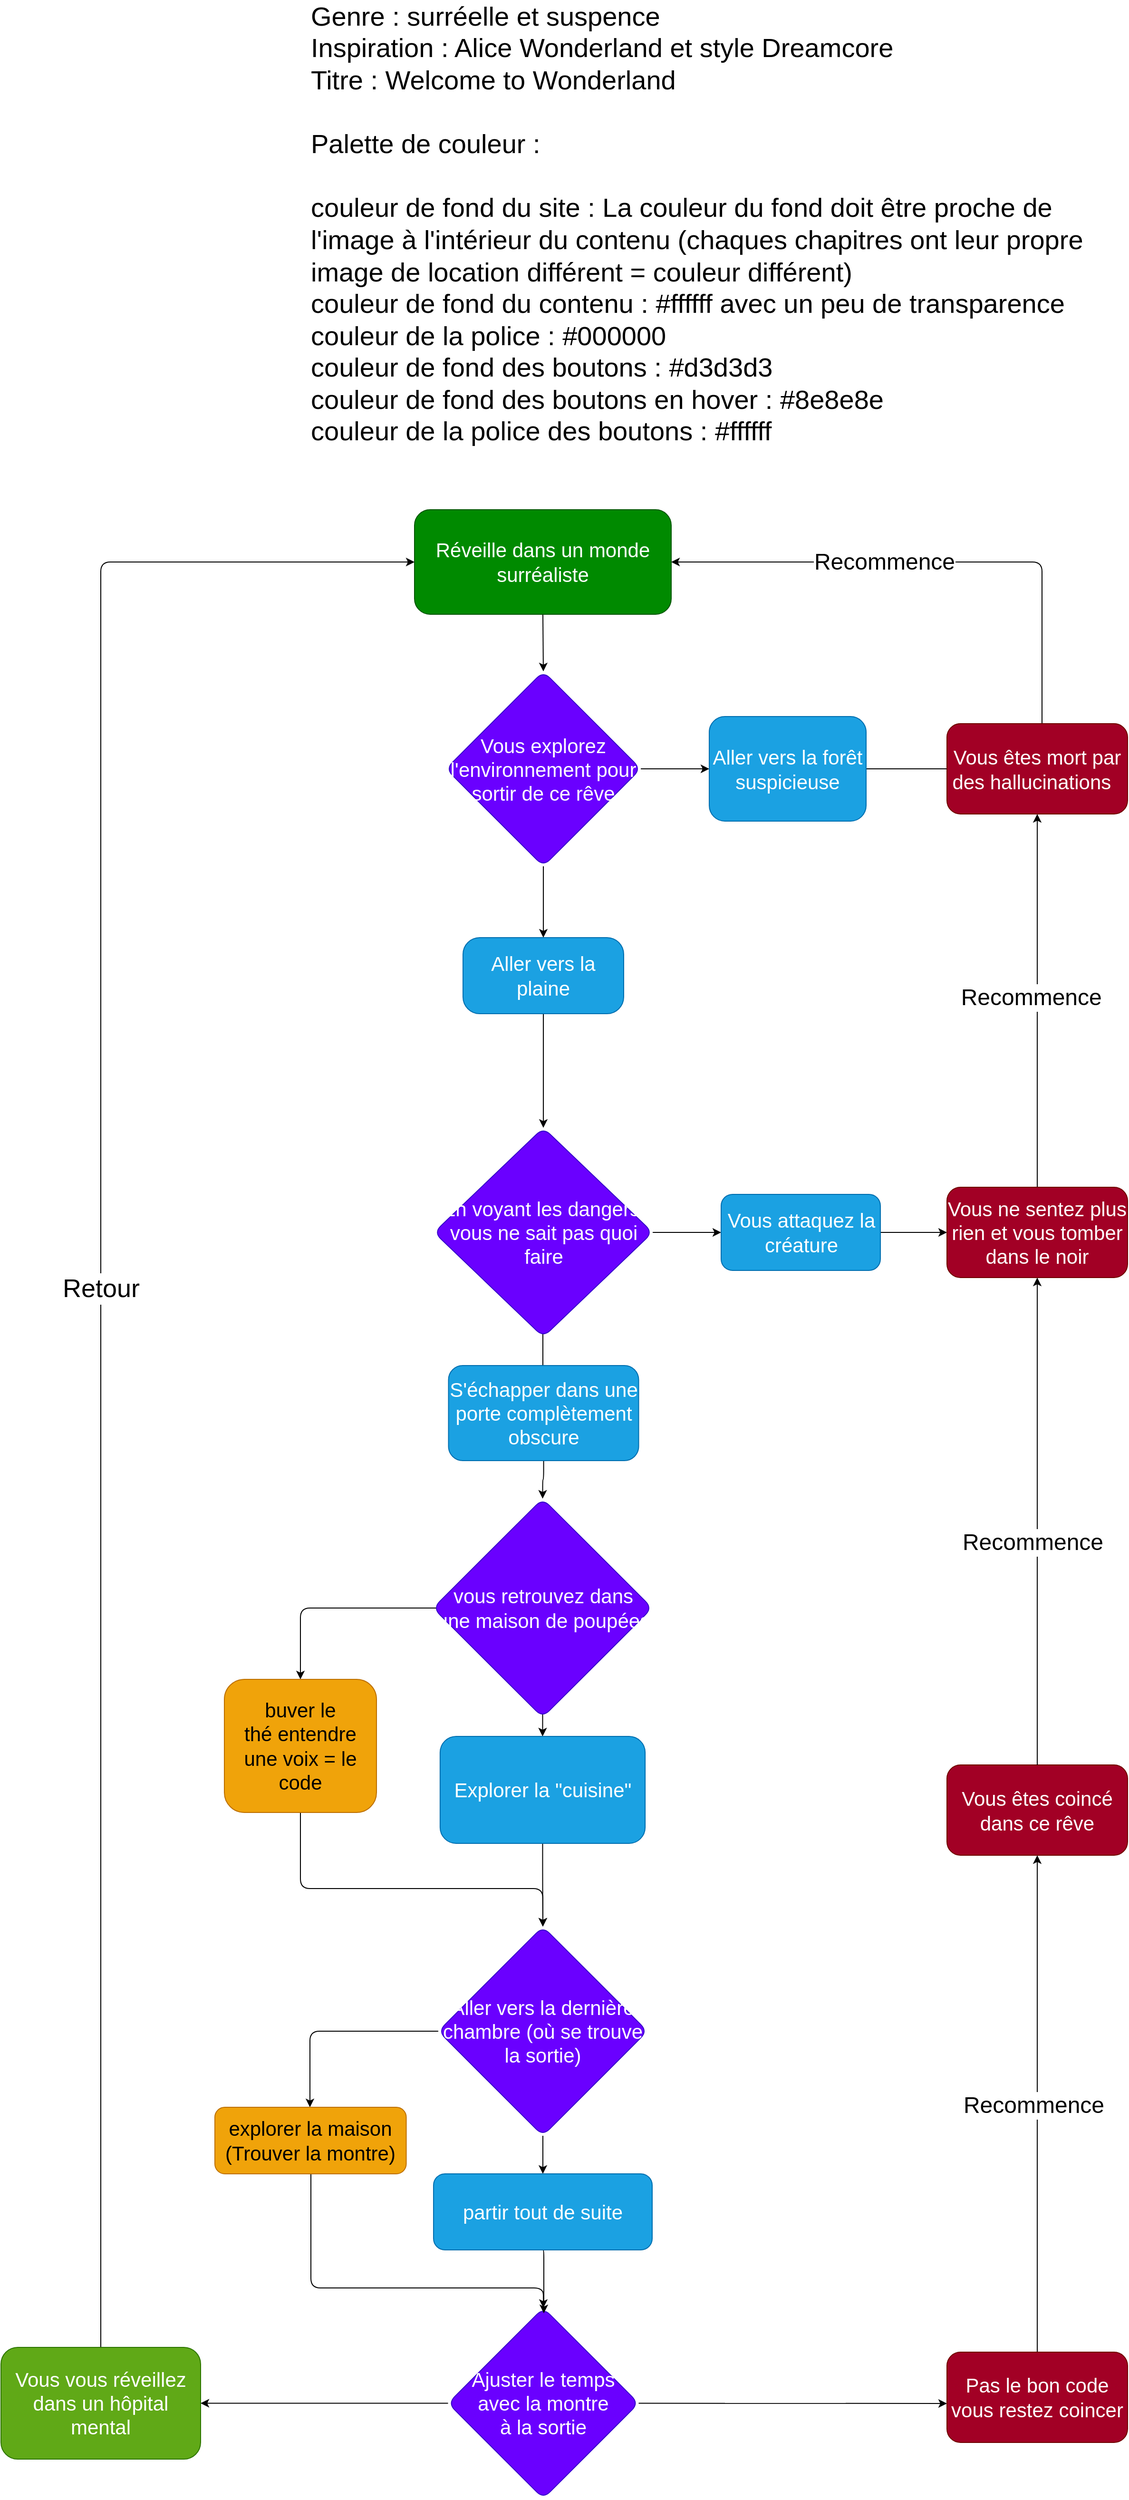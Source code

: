 <mxfile version="21.6.5" type="device">
  <diagram id="wTWqfM15VbifIKMEE-Pm" name="Page-1">
    <mxGraphModel dx="4136" dy="3520" grid="1" gridSize="10" guides="1" tooltips="1" connect="1" arrows="1" fold="1" page="1" pageScale="1" pageWidth="850" pageHeight="1100" math="0" shadow="0">
      <root>
        <mxCell id="0" />
        <mxCell id="1" parent="0" />
        <mxCell id="8" style="edgeStyle=none;html=1;exitX=0.5;exitY=1;exitDx=0;exitDy=0;entryX=0.5;entryY=0;entryDx=0;entryDy=0;" parent="1" source="2" target="3" edge="1">
          <mxGeometry relative="1" as="geometry" />
        </mxCell>
        <mxCell id="2" value="&lt;font style=&quot;font-size: 21px;&quot;&gt;Réveille dans un monde surréaliste&lt;/font&gt;" style="rounded=1;whiteSpace=wrap;html=1;fillColor=#008a00;fontColor=#ffffff;strokeColor=#005700;" parent="1" vertex="1">
          <mxGeometry x="655" y="-260" width="270" height="110" as="geometry" />
        </mxCell>
        <mxCell id="5" style="edgeStyle=orthogonalEdgeStyle;html=1;exitX=0.5;exitY=1;exitDx=0;exitDy=0;entryX=0.5;entryY=0;entryDx=0;entryDy=0;" parent="1" source="3" target="4" edge="1">
          <mxGeometry relative="1" as="geometry" />
        </mxCell>
        <mxCell id="7" style="edgeStyle=none;html=1;exitX=1;exitY=0.5;exitDx=0;exitDy=0;entryX=0;entryY=0.5;entryDx=0;entryDy=0;" parent="1" source="3" target="6" edge="1">
          <mxGeometry relative="1" as="geometry" />
        </mxCell>
        <mxCell id="3" value="&lt;span style=&quot;font-size: 21px;&quot;&gt;Vous explorez l&#39;environnement pour sortir de ce rêve&lt;br&gt;&lt;/span&gt;" style="rhombus;whiteSpace=wrap;html=1;fillColor=#6a00ff;fontColor=#ffffff;strokeColor=#3700CC;rounded=1;" parent="1" vertex="1">
          <mxGeometry x="688" y="-90" width="205" height="205" as="geometry" />
        </mxCell>
        <mxCell id="34" style="html=1;entryX=0.5;entryY=0;entryDx=0;entryDy=0;fontSize=21;exitX=0.5;exitY=1;exitDx=0;exitDy=0;edgeStyle=orthogonalEdgeStyle;" parent="1" source="4" target="25" edge="1">
          <mxGeometry relative="1" as="geometry" />
        </mxCell>
        <mxCell id="4" value="&lt;font style=&quot;font-size: 21px;&quot;&gt;Aller vers la plaine&lt;/font&gt;" style="rounded=1;whiteSpace=wrap;html=1;fillColor=#1ba1e2;fontColor=#ffffff;strokeColor=#006EAF;arcSize=22;" parent="1" vertex="1">
          <mxGeometry x="706" y="190" width="169" height="80" as="geometry" />
        </mxCell>
        <mxCell id="10" style="edgeStyle=none;html=1;exitX=1;exitY=0.5;exitDx=0;exitDy=0;entryX=0;entryY=0.5;entryDx=0;entryDy=0;" parent="1" source="6" edge="1">
          <mxGeometry relative="1" as="geometry">
            <mxPoint x="1225" y="12.5" as="targetPoint" />
          </mxGeometry>
        </mxCell>
        <mxCell id="6" value="&lt;font style=&quot;font-size: 21px;&quot;&gt;Aller vers la forêt suspicieuse&lt;br&gt;&lt;/font&gt;" style="rounded=1;whiteSpace=wrap;html=1;fillColor=#1ba1e2;fontColor=#ffffff;strokeColor=#006EAF;" parent="1" vertex="1">
          <mxGeometry x="965" y="-42.5" width="165" height="110" as="geometry" />
        </mxCell>
        <mxCell id="14" value="&lt;font style=&quot;font-size: 24px;&quot;&gt;Recommence&lt;/font&gt;" style="edgeStyle=elbowEdgeStyle;html=1;exitX=1;exitY=0.5;exitDx=0;exitDy=0;entryX=1;entryY=0.5;entryDx=0;entryDy=0;" parent="1" target="2" edge="1">
          <mxGeometry x="0.347" relative="1" as="geometry">
            <Array as="points">
              <mxPoint x="1315" y="-80" />
              <mxPoint x="1325" y="-100" />
              <mxPoint x="1140" y="40" />
            </Array>
            <mxPoint x="-1" as="offset" />
            <mxPoint x="1395" y="12.5" as="sourcePoint" />
          </mxGeometry>
        </mxCell>
        <mxCell id="13" value="&lt;font style=&quot;font-size: 27px;&quot;&gt;Retour&lt;/font&gt;" style="edgeStyle=elbowEdgeStyle;html=1;exitX=0.5;exitY=0;exitDx=0;exitDy=0;entryX=0;entryY=0.5;entryDx=0;entryDy=0;" parent="1" source="11" target="2" edge="1">
          <mxGeometry x="0.008" relative="1" as="geometry">
            <Array as="points">
              <mxPoint x="325" y="1520" />
              <mxPoint x="265" y="1560" />
              <mxPoint x="255" y="1560" />
              <mxPoint x="440" y="10" />
            </Array>
            <mxPoint y="-1" as="offset" />
          </mxGeometry>
        </mxCell>
        <mxCell id="11" value="&lt;font style=&quot;font-size: 21px;&quot;&gt;Vous vous réveillez dans un hôpital mental&lt;br&gt;&lt;/font&gt;" style="rounded=1;whiteSpace=wrap;html=1;fillColor=#60a917;fontColor=#ffffff;strokeColor=#2D7600;" parent="1" vertex="1">
          <mxGeometry x="220" y="1672.5" width="210" height="117.5" as="geometry" />
        </mxCell>
        <mxCell id="24" value="&lt;div style=&quot;text-align: left; font-size: 28px;&quot;&gt;&lt;span style=&quot;background-color: initial;&quot;&gt;&lt;font style=&quot;font-size: 28px;&quot;&gt;Genre : surréelle et suspence&lt;/font&gt;&lt;/span&gt;&lt;/div&gt;&lt;font style=&quot;font-size: 28px;&quot;&gt;&lt;div style=&quot;text-align: left;&quot;&gt;&lt;span style=&quot;background-color: initial;&quot;&gt;&lt;font style=&quot;font-size: 28px;&quot;&gt;Inspiration : Alice Wonderland et style Dreamcore&amp;nbsp;&lt;/font&gt;&lt;/span&gt;&lt;/div&gt;&lt;div style=&quot;text-align: left;&quot;&gt;&lt;span style=&quot;background-color: initial;&quot;&gt;&lt;font style=&quot;font-size: 28px;&quot;&gt;Titre : Welcome to Wonderland&lt;/font&gt;&lt;/span&gt;&lt;/div&gt;&lt;div style=&quot;text-align: left;&quot;&gt;&lt;font style=&quot;font-size: 28px;&quot;&gt;&lt;br&gt;&lt;/font&gt;&lt;/div&gt;&lt;div style=&quot;text-align: left;&quot;&gt;&lt;span style=&quot;background-color: initial;&quot;&gt;&lt;font style=&quot;font-size: 28px;&quot;&gt;Palette de couleur :&amp;nbsp;&amp;nbsp;&lt;/font&gt;&lt;/span&gt;&lt;/div&gt;&lt;div style=&quot;text-align: left;&quot;&gt;&lt;font style=&quot;font-size: 28px;&quot;&gt;&lt;br&gt;&lt;/font&gt;&lt;/div&gt;&lt;div style=&quot;text-align: left;&quot;&gt;&lt;font style=&quot;font-size: 28px;&quot;&gt;couleur de fond du site : La couleur du fond doit être proche de l&#39;image à l&#39;intérieur du contenu (chaques chapitres ont leur propre image de location différent =­ couleur différent)&lt;/font&gt;&lt;/div&gt;&lt;div style=&quot;text-align: left;&quot;&gt;&lt;span style=&quot;background-color: initial;&quot;&gt;couleur de fond du contenu : #ffffff avec un peu de transparence&lt;/span&gt;&lt;/div&gt;&lt;div style=&quot;text-align: left;&quot;&gt;&lt;font style=&quot;font-size: 28px;&quot;&gt;couleur de la police : #000000&lt;/font&gt;&lt;/div&gt;&lt;div style=&quot;text-align: left;&quot;&gt;&lt;font style=&quot;font-size: 28px;&quot;&gt;couleur de fond des boutons : #d3d3d3&lt;/font&gt;&lt;/div&gt;&lt;div style=&quot;text-align: left;&quot;&gt;&lt;font style=&quot;font-size: 28px;&quot;&gt;couleur de fond des boutons en hover : #8e8e8e&lt;/font&gt;&lt;/div&gt;&lt;div style=&quot;text-align: left;&quot;&gt;&lt;font style=&quot;font-size: 28px;&quot;&gt;couleur de la police des boutons : #ffffff&lt;/font&gt;&lt;/div&gt;&lt;div style=&quot;font-size: 26px; text-align: left;&quot;&gt;&lt;br&gt;&lt;/div&gt;&lt;/font&gt;" style="text;html=1;align=center;verticalAlign=middle;whiteSpace=wrap;rounded=0;fontSize=17;" parent="1" vertex="1">
          <mxGeometry x="545" y="-730" width="850" height="370" as="geometry" />
        </mxCell>
        <mxCell id="40" style="edgeStyle=elbowEdgeStyle;html=1;exitX=0;exitY=1;exitDx=0;exitDy=0;entryX=1;entryY=0.5;entryDx=0;entryDy=0;fontSize=21;" parent="1" source="25" target="39" edge="1">
          <mxGeometry relative="1" as="geometry">
            <Array as="points">
              <mxPoint x="790" y="620" />
            </Array>
          </mxGeometry>
        </mxCell>
        <mxCell id="42" style="edgeStyle=elbowEdgeStyle;html=1;fontSize=21;" parent="1" source="25" target="41" edge="1">
          <mxGeometry relative="1" as="geometry" />
        </mxCell>
        <mxCell id="25" value="&lt;font style=&quot;font-size: 21px;&quot;&gt;En voyant les dangers, vous ne sait pas quoi faire&lt;br&gt;&lt;/font&gt;" style="rhombus;whiteSpace=wrap;html=1;fillColor=#6a00ff;fontColor=#ffffff;strokeColor=#3700CC;rounded=1;" parent="1" vertex="1">
          <mxGeometry x="675.5" y="390" width="230" height="220" as="geometry" />
        </mxCell>
        <mxCell id="33" style="edgeStyle=none;html=1;fontSize=14;exitX=0;exitY=0.5;exitDx=0;exitDy=0;" parent="1" source="77" target="11" edge="1">
          <mxGeometry relative="1" as="geometry" />
        </mxCell>
        <mxCell id="78" style="edgeStyle=elbowEdgeStyle;elbow=vertical;html=1;exitX=0.5;exitY=1;exitDx=0;exitDy=0;entryX=0.5;entryY=0;entryDx=0;entryDy=0;fontSize=27;" parent="1" source="27" target="91" edge="1">
          <mxGeometry relative="1" as="geometry" />
        </mxCell>
        <mxCell id="99" style="edgeStyle=elbowEdgeStyle;html=1;entryX=0.5;entryY=0;entryDx=0;entryDy=0;fontSize=26;" parent="1" source="27" target="87" edge="1">
          <mxGeometry relative="1" as="geometry">
            <Array as="points">
              <mxPoint x="545" y="1340" />
            </Array>
          </mxGeometry>
        </mxCell>
        <mxCell id="27" value="&lt;span style=&quot;font-size: 21px;&quot;&gt;Aller vers la dernière chambre (où se trouve la sortie)&lt;/span&gt;" style="rhombus;whiteSpace=wrap;html=1;fillColor=#6a00ff;fontColor=#ffffff;strokeColor=#3700CC;rounded=1;" parent="1" vertex="1">
          <mxGeometry x="680" y="1230" width="220" height="220" as="geometry" />
        </mxCell>
        <mxCell id="59" style="edgeStyle=orthogonalEdgeStyle;html=1;exitX=0.5;exitY=0;exitDx=0;exitDy=0;" parent="1" source="61" target="57" edge="1">
          <mxGeometry relative="1" as="geometry">
            <mxPoint x="1315" y="470" as="sourcePoint" />
          </mxGeometry>
        </mxCell>
        <mxCell id="h3IthZ3UcecIBK0m8B5o-102" value="&lt;font style=&quot;font-size: 24px;&quot;&gt;Recommence&amp;nbsp;&amp;nbsp;&lt;/font&gt;" style="edgeLabel;html=1;align=center;verticalAlign=middle;resizable=0;points=[];" parent="59" vertex="1" connectable="0">
          <mxGeometry x="0.019" relative="1" as="geometry">
            <mxPoint as="offset" />
          </mxGeometry>
        </mxCell>
        <mxCell id="31" value="&lt;span style=&quot;font-size: 21px;&quot;&gt;Vous êtes coincé dans ce rêve&lt;br&gt;&lt;/span&gt;" style="rounded=1;whiteSpace=wrap;html=1;fillColor=#a20025;fontColor=#ffffff;strokeColor=#6F0000;" parent="1" vertex="1">
          <mxGeometry x="1215" y="1060" width="190" height="95" as="geometry" />
        </mxCell>
        <mxCell id="48" style="edgeStyle=elbowEdgeStyle;html=1;exitX=0.5;exitY=0;exitDx=0;exitDy=0;fontSize=21;entryX=0.5;entryY=1;entryDx=0;entryDy=0;" parent="1" source="31" target="61" edge="1">
          <mxGeometry relative="1" as="geometry">
            <mxPoint x="1315" y="690" as="sourcePoint" />
            <mxPoint x="1314.765" y="530" as="targetPoint" />
          </mxGeometry>
        </mxCell>
        <mxCell id="h3IthZ3UcecIBK0m8B5o-103" value="&lt;font style=&quot;font-size: 24px;&quot;&gt;Recommence&lt;/font&gt;" style="edgeLabel;html=1;align=center;verticalAlign=middle;resizable=0;points=[];" parent="48" vertex="1" connectable="0">
          <mxGeometry x="-0.087" y="-1" relative="1" as="geometry">
            <mxPoint x="-6" as="offset" />
          </mxGeometry>
        </mxCell>
        <mxCell id="64" style="edgeStyle=orthogonalEdgeStyle;html=1;entryX=0.5;entryY=0;entryDx=0;entryDy=0;" parent="1" source="39" target="26" edge="1">
          <mxGeometry relative="1" as="geometry" />
        </mxCell>
        <mxCell id="39" value="&lt;font style=&quot;font-size: 21px;&quot;&gt;S&#39;échapper dans une porte complètement obscure&lt;/font&gt;" style="rounded=1;whiteSpace=wrap;html=1;fillColor=#1ba1e2;fontColor=#ffffff;strokeColor=#006EAF;" parent="1" vertex="1">
          <mxGeometry x="690.75" y="640" width="200" height="100" as="geometry" />
        </mxCell>
        <mxCell id="46" style="edgeStyle=elbowEdgeStyle;html=1;exitX=1;exitY=0.5;exitDx=0;exitDy=0;fontSize=21;entryX=0;entryY=0.5;entryDx=0;entryDy=0;" parent="1" source="41" target="61" edge="1">
          <mxGeometry relative="1" as="geometry">
            <mxPoint x="1255" y="500" as="targetPoint" />
          </mxGeometry>
        </mxCell>
        <mxCell id="41" value="&lt;span style=&quot;font-size: 21px;&quot;&gt;Vous attaquez la créature&lt;/span&gt;" style="rounded=1;whiteSpace=wrap;html=1;fillColor=#1ba1e2;fontColor=#ffffff;strokeColor=#006EAF;" parent="1" vertex="1">
          <mxGeometry x="977.5" y="460" width="167.5" height="80" as="geometry" />
        </mxCell>
        <mxCell id="67" style="edgeStyle=orthogonalEdgeStyle;html=1;" parent="1" source="26" target="66" edge="1">
          <mxGeometry relative="1" as="geometry" />
        </mxCell>
        <mxCell id="71" style="edgeStyle=elbowEdgeStyle;elbow=vertical;html=1;exitX=0.5;exitY=1;exitDx=0;exitDy=0;entryX=0.5;entryY=0;entryDx=0;entryDy=0;" parent="1" source="26" target="65" edge="1">
          <mxGeometry relative="1" as="geometry">
            <Array as="points">
              <mxPoint x="655" y="895" />
            </Array>
          </mxGeometry>
        </mxCell>
        <mxCell id="26" value="&lt;font style=&quot;font-size: 21px;&quot;&gt;vous retrouvez dans une maison de poupées&lt;br&gt;&lt;/font&gt;" style="rhombus;whiteSpace=wrap;html=1;fillColor=#6a00ff;fontColor=#ffffff;strokeColor=#3700CC;rounded=1;" parent="1" vertex="1">
          <mxGeometry x="674.5" y="780" width="230.5" height="230" as="geometry" />
        </mxCell>
        <mxCell id="57" value="&lt;span style=&quot;font-size: 21px;&quot;&gt;Vous êtes mort par des hallucinations&amp;nbsp;&amp;nbsp;&lt;/span&gt;" style="rounded=1;whiteSpace=wrap;html=1;fillColor=#a20025;fontColor=#ffffff;strokeColor=#6F0000;" parent="1" vertex="1">
          <mxGeometry x="1215" y="-35" width="190" height="95" as="geometry" />
        </mxCell>
        <mxCell id="61" value="&lt;span style=&quot;font-size: 21px;&quot;&gt;Vous ne sentez plus rien et vous tomber dans le noir&lt;br&gt;&lt;/span&gt;" style="rounded=1;whiteSpace=wrap;html=1;fillColor=#a20025;fontColor=#ffffff;strokeColor=#6F0000;" parent="1" vertex="1">
          <mxGeometry x="1215" y="452.5" width="190" height="95" as="geometry" />
        </mxCell>
        <mxCell id="72" style="edgeStyle=elbowEdgeStyle;elbow=vertical;html=1;exitX=0.5;exitY=1;exitDx=0;exitDy=0;entryX=0.5;entryY=0;entryDx=0;entryDy=0;fontSize=27;" parent="1" source="65" target="27" edge="1">
          <mxGeometry relative="1" as="geometry">
            <Array as="points">
              <mxPoint x="655" y="1190" />
            </Array>
          </mxGeometry>
        </mxCell>
        <mxCell id="65" value="&lt;span style=&quot;font-size: 21px;&quot;&gt;buver le thé&amp;nbsp;&lt;/span&gt;&lt;span style=&quot;font-size: 21px;&quot;&gt;entendre une voix = le code&lt;/span&gt;" style="rounded=1;whiteSpace=wrap;html=1;fillColor=#f0a30a;fontColor=#000000;strokeColor=#BD7000;" parent="1" vertex="1">
          <mxGeometry x="455" y="970" width="160" height="140" as="geometry" />
        </mxCell>
        <mxCell id="69" style="edgeStyle=elbowEdgeStyle;html=1;exitX=0.5;exitY=1;exitDx=0;exitDy=0;elbow=vertical;entryX=0.5;entryY=0;entryDx=0;entryDy=0;" parent="1" source="66" target="27" edge="1">
          <mxGeometry relative="1" as="geometry">
            <mxPoint x="915" y="1030" as="targetPoint" />
            <Array as="points">
              <mxPoint x="805" y="1180" />
              <mxPoint x="935" y="1240" />
              <mxPoint x="875" y="1090" />
            </Array>
          </mxGeometry>
        </mxCell>
        <mxCell id="66" value="&lt;span style=&quot;font-size: 21px;&quot;&gt;Explorer la &quot;cuisine&quot;&lt;/span&gt;" style="rounded=1;whiteSpace=wrap;html=1;fillColor=#1ba1e2;fontColor=#ffffff;strokeColor=#006EAF;" parent="1" vertex="1">
          <mxGeometry x="681.93" y="1030" width="215.63" height="112.5" as="geometry" />
        </mxCell>
        <mxCell id="80" style="edgeStyle=elbowEdgeStyle;elbow=vertical;html=1;exitX=1;exitY=0.5;exitDx=0;exitDy=0;fontSize=27;" parent="1" source="77" target="79" edge="1">
          <mxGeometry relative="1" as="geometry" />
        </mxCell>
        <mxCell id="77" value="&lt;span style=&quot;font-size: 21px;&quot;&gt;Ajuster le temps avec la montre&lt;br&gt;à la sortie&lt;br&gt;&lt;/span&gt;" style="rhombus;whiteSpace=wrap;html=1;fillColor=#6a00ff;fontColor=#ffffff;strokeColor=#3700CC;rounded=1;" parent="1" vertex="1">
          <mxGeometry x="690.25" y="1631" width="200.5" height="200.5" as="geometry" />
        </mxCell>
        <mxCell id="81" style="edgeStyle=elbowEdgeStyle;elbow=vertical;html=1;exitX=0.5;exitY=0;exitDx=0;exitDy=0;entryX=0.5;entryY=1;entryDx=0;entryDy=0;fontSize=27;" parent="1" source="79" target="31" edge="1">
          <mxGeometry relative="1" as="geometry">
            <Array as="points">
              <mxPoint x="1275" y="1300" />
            </Array>
          </mxGeometry>
        </mxCell>
        <mxCell id="h3IthZ3UcecIBK0m8B5o-104" value="&lt;font style=&quot;font-size: 24px;&quot;&gt;Recommence&lt;/font&gt;" style="edgeLabel;html=1;align=center;verticalAlign=middle;resizable=0;points=[];" parent="81" vertex="1" connectable="0">
          <mxGeometry x="-0.006" y="4" relative="1" as="geometry">
            <mxPoint as="offset" />
          </mxGeometry>
        </mxCell>
        <mxCell id="79" value="&lt;span style=&quot;font-size: 21px;&quot;&gt;Pas le bon code vous restez coincer&lt;br&gt;&lt;/span&gt;" style="rounded=1;whiteSpace=wrap;html=1;fillColor=#a20025;fontColor=#ffffff;strokeColor=#6F0000;" parent="1" vertex="1">
          <mxGeometry x="1215" y="1677.5" width="190" height="95" as="geometry" />
        </mxCell>
        <mxCell id="100" style="edgeStyle=elbowEdgeStyle;html=1;fontSize=26;elbow=vertical;" parent="1" source="87" target="77" edge="1">
          <mxGeometry relative="1" as="geometry">
            <mxPoint x="785" y="1631" as="targetPoint" />
            <Array as="points">
              <mxPoint x="546" y="1610" />
            </Array>
          </mxGeometry>
        </mxCell>
        <mxCell id="87" value="&lt;span style=&quot;font-size: 21px;&quot;&gt;explorer la maison&lt;br&gt;&lt;/span&gt;&lt;span style=&quot;font-size: 21px;&quot;&gt;(Trouver la montre)&lt;/span&gt;" style="rounded=1;whiteSpace=wrap;html=1;fillColor=#f0a30a;fontColor=#000000;strokeColor=#BD7000;" parent="1" vertex="1">
          <mxGeometry x="445" y="1420" width="201.27" height="70" as="geometry" />
        </mxCell>
        <mxCell id="93" style="edgeStyle=elbowEdgeStyle;html=1;exitX=0.5;exitY=1;exitDx=0;exitDy=0;entryX=0.506;entryY=0.028;entryDx=0;entryDy=0;entryPerimeter=0;fontSize=26;" parent="1" source="91" target="77" edge="1">
          <mxGeometry relative="1" as="geometry" />
        </mxCell>
        <mxCell id="91" value="&lt;span style=&quot;font-size: 21px;&quot;&gt;partir tout de suite&lt;/span&gt;" style="rounded=1;whiteSpace=wrap;html=1;fillColor=#1ba1e2;fontColor=#ffffff;strokeColor=#006EAF;" parent="1" vertex="1">
          <mxGeometry x="675" y="1490" width="230" height="80" as="geometry" />
        </mxCell>
      </root>
    </mxGraphModel>
  </diagram>
</mxfile>
